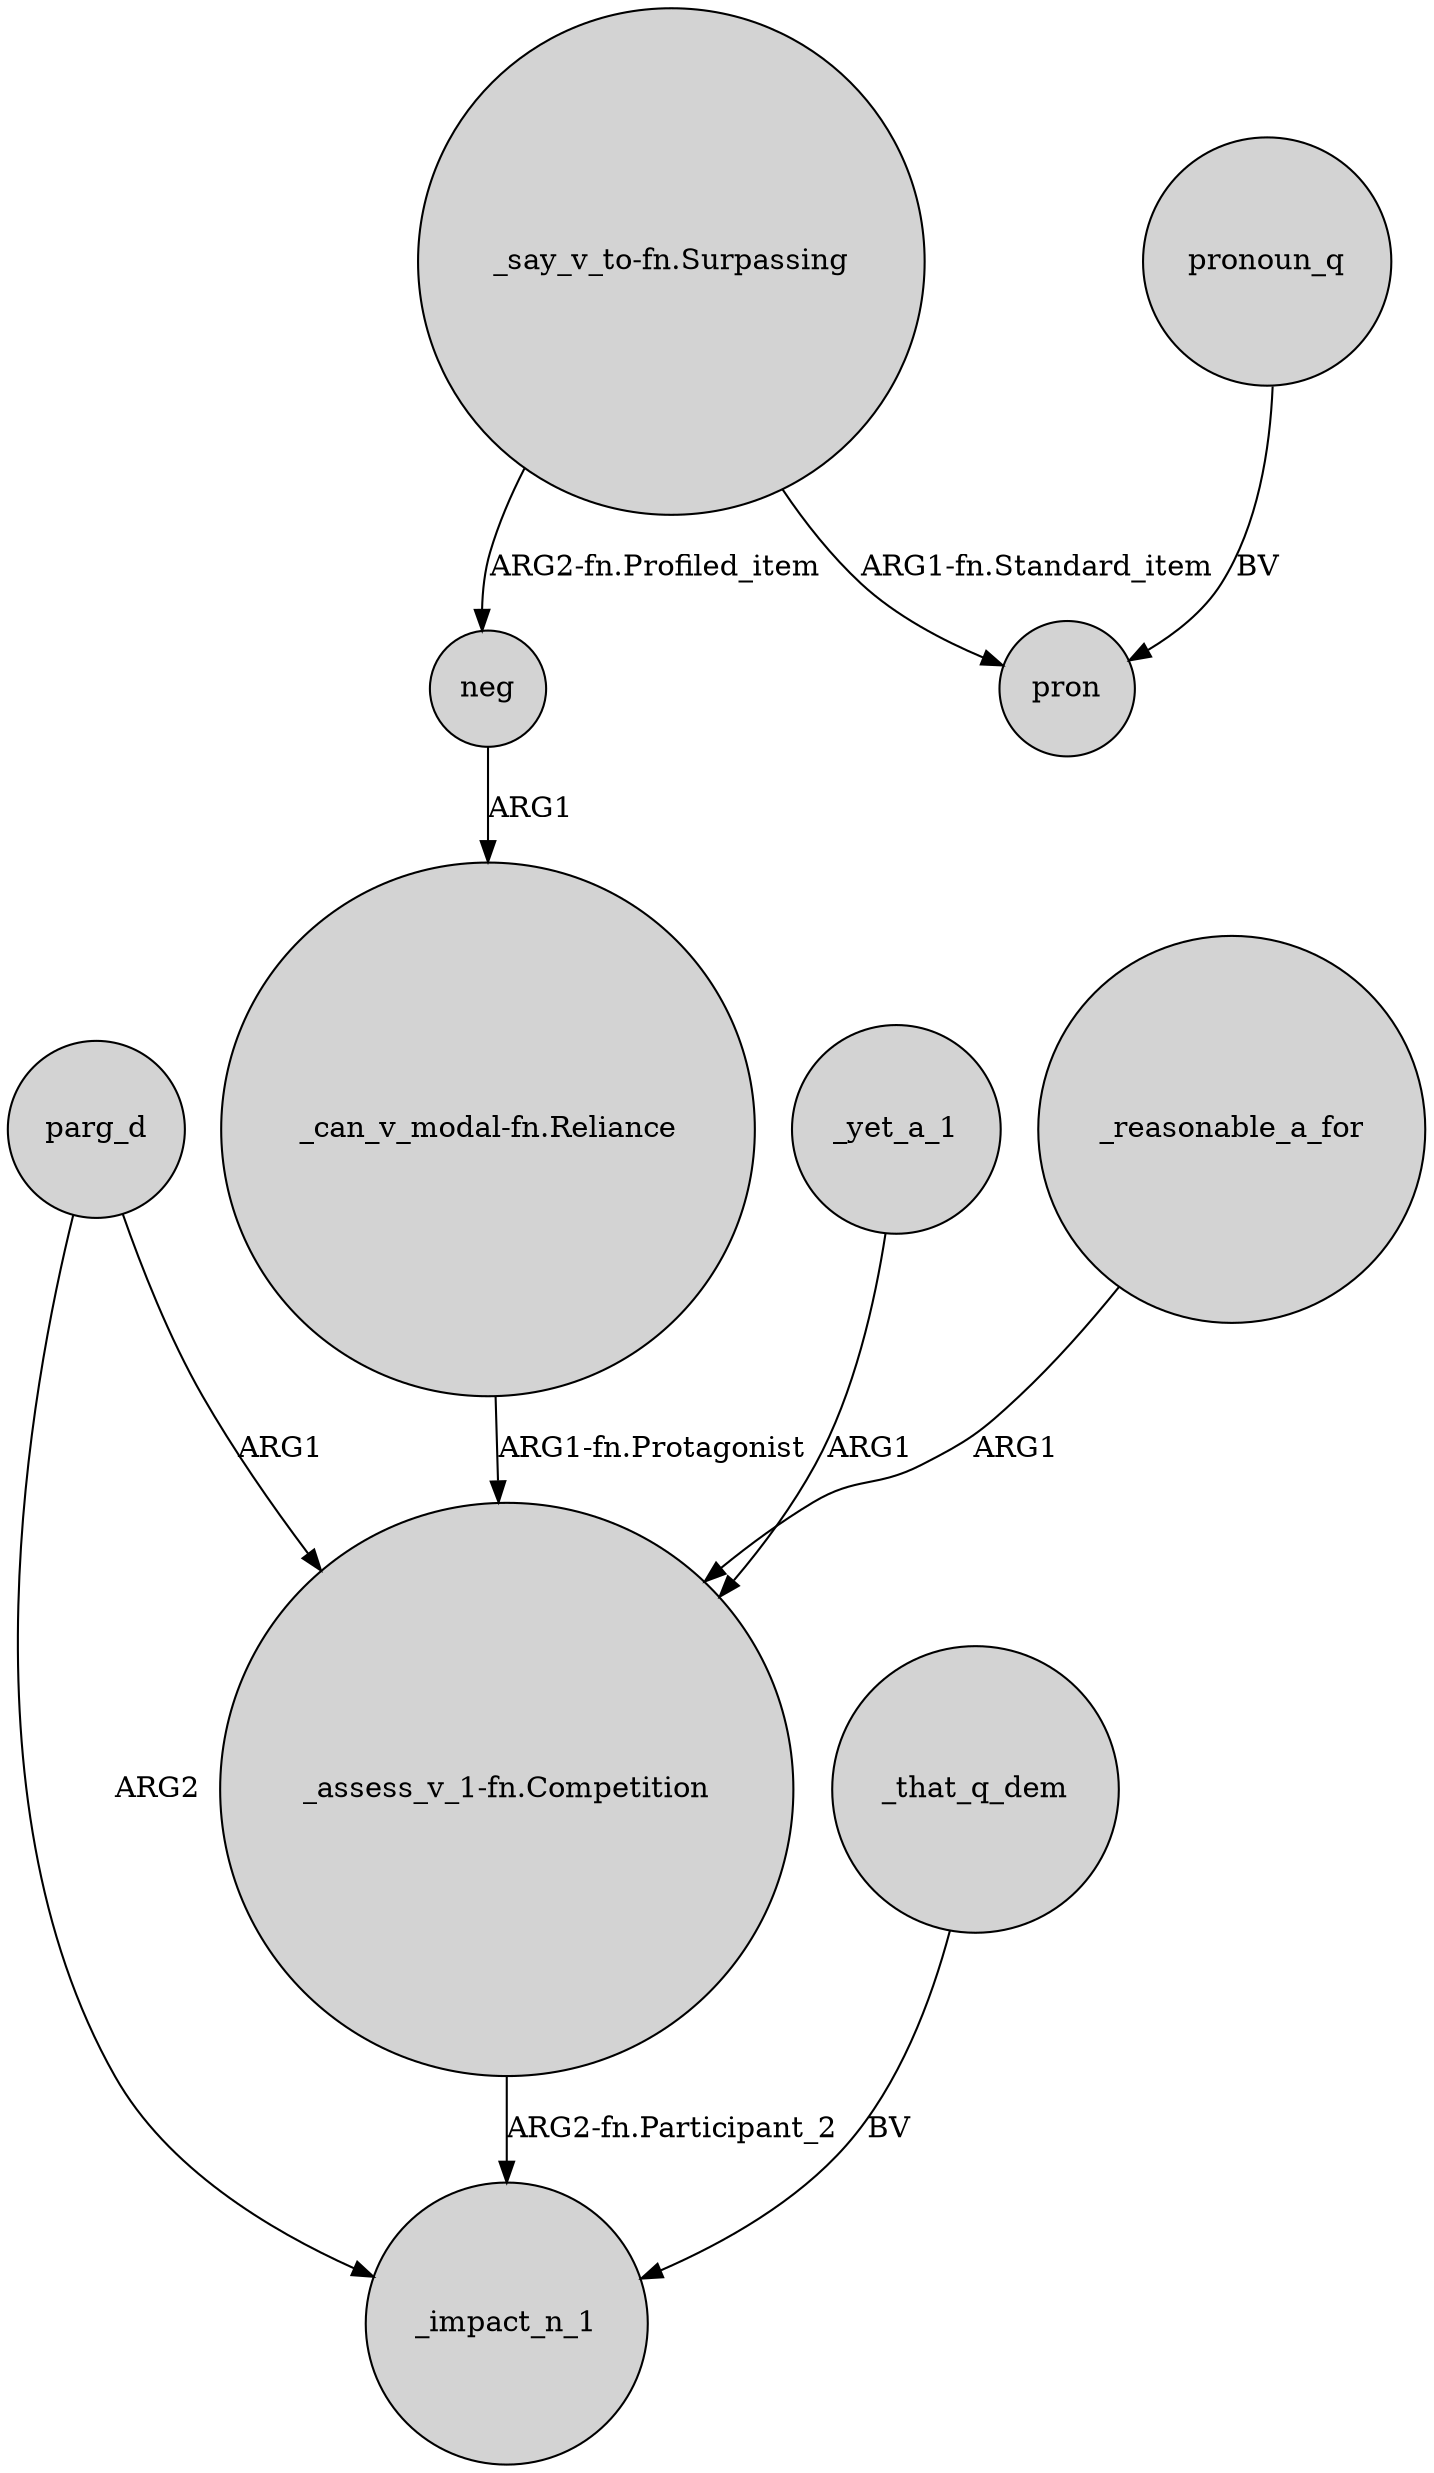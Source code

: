 digraph {
	node [shape=circle style=filled]
	parg_d -> "_assess_v_1-fn.Competition" [label=ARG1]
	_that_q_dem -> _impact_n_1 [label=BV]
	neg -> "_can_v_modal-fn.Reliance" [label=ARG1]
	parg_d -> _impact_n_1 [label=ARG2]
	_yet_a_1 -> "_assess_v_1-fn.Competition" [label=ARG1]
	"_can_v_modal-fn.Reliance" -> "_assess_v_1-fn.Competition" [label="ARG1-fn.Protagonist"]
	pronoun_q -> pron [label=BV]
	"_assess_v_1-fn.Competition" -> _impact_n_1 [label="ARG2-fn.Participant_2"]
	_reasonable_a_for -> "_assess_v_1-fn.Competition" [label=ARG1]
	"_say_v_to-fn.Surpassing" -> pron [label="ARG1-fn.Standard_item"]
	"_say_v_to-fn.Surpassing" -> neg [label="ARG2-fn.Profiled_item"]
}
